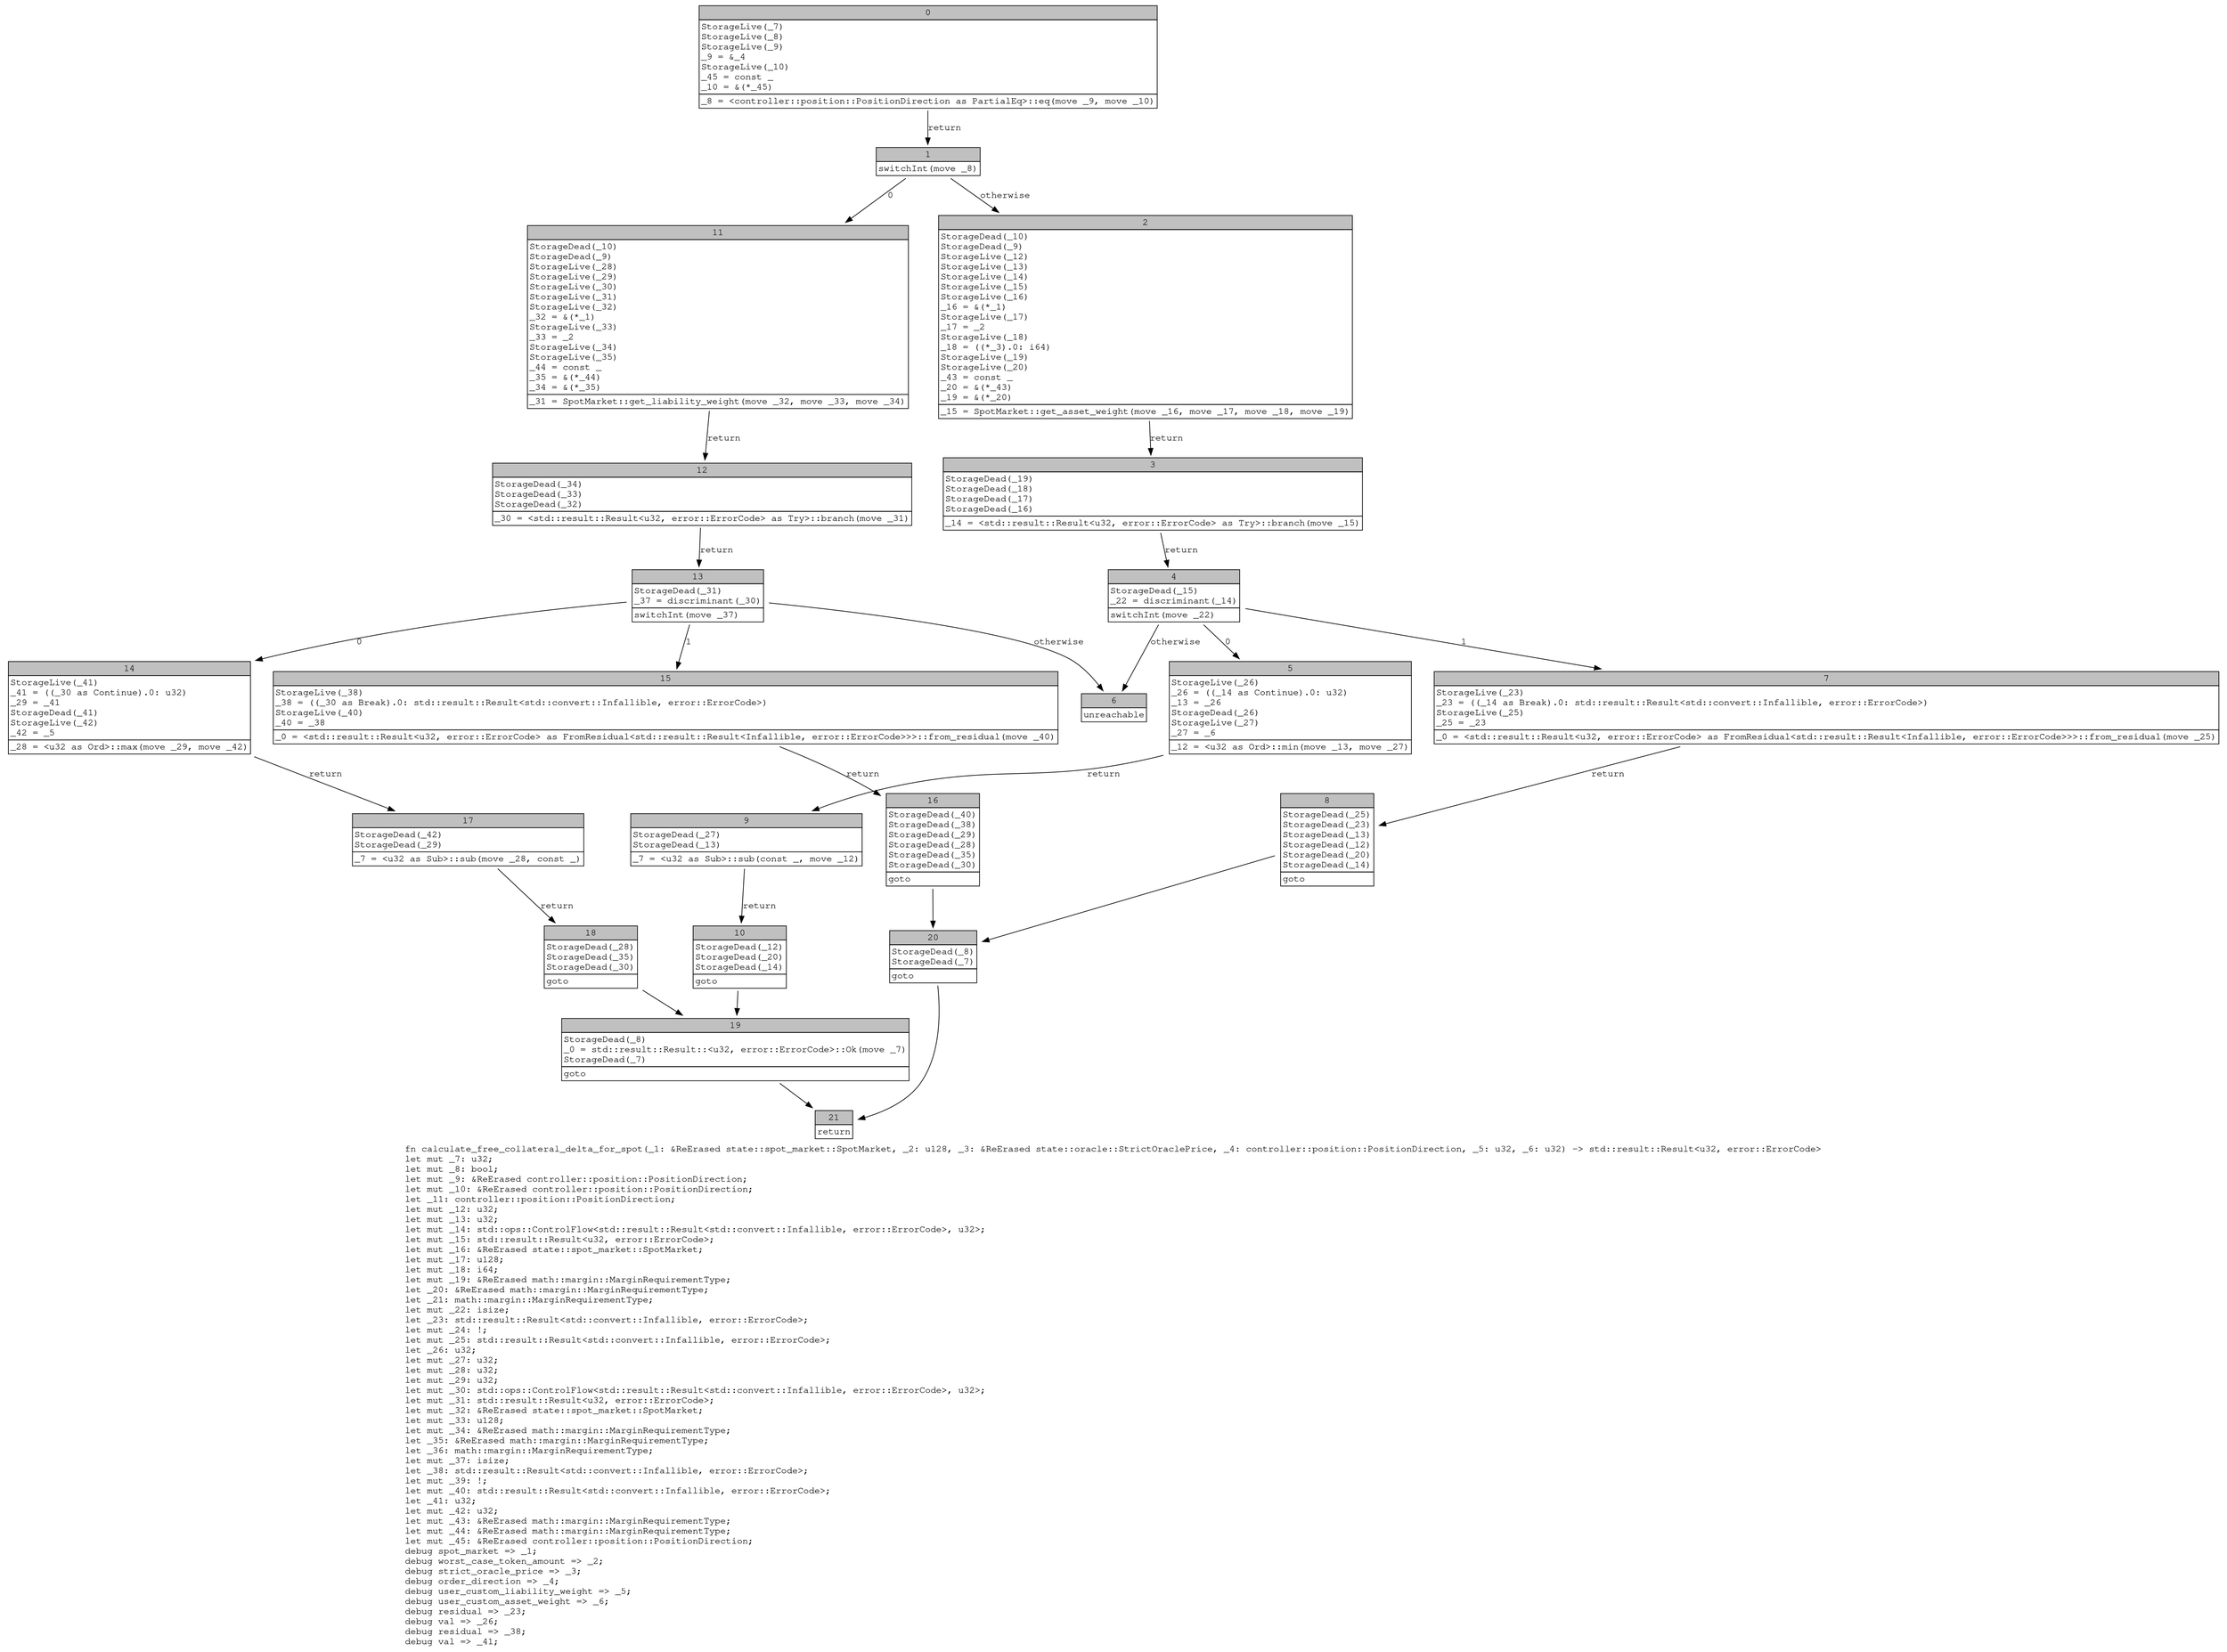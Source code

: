 digraph Mir_0_2619 {
    graph [fontname="Courier, monospace"];
    node [fontname="Courier, monospace"];
    edge [fontname="Courier, monospace"];
    label=<fn calculate_free_collateral_delta_for_spot(_1: &amp;ReErased state::spot_market::SpotMarket, _2: u128, _3: &amp;ReErased state::oracle::StrictOraclePrice, _4: controller::position::PositionDirection, _5: u32, _6: u32) -&gt; std::result::Result&lt;u32, error::ErrorCode&gt;<br align="left"/>let mut _7: u32;<br align="left"/>let mut _8: bool;<br align="left"/>let mut _9: &amp;ReErased controller::position::PositionDirection;<br align="left"/>let mut _10: &amp;ReErased controller::position::PositionDirection;<br align="left"/>let _11: controller::position::PositionDirection;<br align="left"/>let mut _12: u32;<br align="left"/>let mut _13: u32;<br align="left"/>let mut _14: std::ops::ControlFlow&lt;std::result::Result&lt;std::convert::Infallible, error::ErrorCode&gt;, u32&gt;;<br align="left"/>let mut _15: std::result::Result&lt;u32, error::ErrorCode&gt;;<br align="left"/>let mut _16: &amp;ReErased state::spot_market::SpotMarket;<br align="left"/>let mut _17: u128;<br align="left"/>let mut _18: i64;<br align="left"/>let mut _19: &amp;ReErased math::margin::MarginRequirementType;<br align="left"/>let _20: &amp;ReErased math::margin::MarginRequirementType;<br align="left"/>let _21: math::margin::MarginRequirementType;<br align="left"/>let mut _22: isize;<br align="left"/>let _23: std::result::Result&lt;std::convert::Infallible, error::ErrorCode&gt;;<br align="left"/>let mut _24: !;<br align="left"/>let mut _25: std::result::Result&lt;std::convert::Infallible, error::ErrorCode&gt;;<br align="left"/>let _26: u32;<br align="left"/>let mut _27: u32;<br align="left"/>let mut _28: u32;<br align="left"/>let mut _29: u32;<br align="left"/>let mut _30: std::ops::ControlFlow&lt;std::result::Result&lt;std::convert::Infallible, error::ErrorCode&gt;, u32&gt;;<br align="left"/>let mut _31: std::result::Result&lt;u32, error::ErrorCode&gt;;<br align="left"/>let mut _32: &amp;ReErased state::spot_market::SpotMarket;<br align="left"/>let mut _33: u128;<br align="left"/>let mut _34: &amp;ReErased math::margin::MarginRequirementType;<br align="left"/>let _35: &amp;ReErased math::margin::MarginRequirementType;<br align="left"/>let _36: math::margin::MarginRequirementType;<br align="left"/>let mut _37: isize;<br align="left"/>let _38: std::result::Result&lt;std::convert::Infallible, error::ErrorCode&gt;;<br align="left"/>let mut _39: !;<br align="left"/>let mut _40: std::result::Result&lt;std::convert::Infallible, error::ErrorCode&gt;;<br align="left"/>let _41: u32;<br align="left"/>let mut _42: u32;<br align="left"/>let mut _43: &amp;ReErased math::margin::MarginRequirementType;<br align="left"/>let mut _44: &amp;ReErased math::margin::MarginRequirementType;<br align="left"/>let mut _45: &amp;ReErased controller::position::PositionDirection;<br align="left"/>debug spot_market =&gt; _1;<br align="left"/>debug worst_case_token_amount =&gt; _2;<br align="left"/>debug strict_oracle_price =&gt; _3;<br align="left"/>debug order_direction =&gt; _4;<br align="left"/>debug user_custom_liability_weight =&gt; _5;<br align="left"/>debug user_custom_asset_weight =&gt; _6;<br align="left"/>debug residual =&gt; _23;<br align="left"/>debug val =&gt; _26;<br align="left"/>debug residual =&gt; _38;<br align="left"/>debug val =&gt; _41;<br align="left"/>>;
    bb0__0_2619 [shape="none", label=<<table border="0" cellborder="1" cellspacing="0"><tr><td bgcolor="gray" align="center" colspan="1">0</td></tr><tr><td align="left" balign="left">StorageLive(_7)<br/>StorageLive(_8)<br/>StorageLive(_9)<br/>_9 = &amp;_4<br/>StorageLive(_10)<br/>_45 = const _<br/>_10 = &amp;(*_45)<br/></td></tr><tr><td align="left">_8 = &lt;controller::position::PositionDirection as PartialEq&gt;::eq(move _9, move _10)</td></tr></table>>];
    bb1__0_2619 [shape="none", label=<<table border="0" cellborder="1" cellspacing="0"><tr><td bgcolor="gray" align="center" colspan="1">1</td></tr><tr><td align="left">switchInt(move _8)</td></tr></table>>];
    bb2__0_2619 [shape="none", label=<<table border="0" cellborder="1" cellspacing="0"><tr><td bgcolor="gray" align="center" colspan="1">2</td></tr><tr><td align="left" balign="left">StorageDead(_10)<br/>StorageDead(_9)<br/>StorageLive(_12)<br/>StorageLive(_13)<br/>StorageLive(_14)<br/>StorageLive(_15)<br/>StorageLive(_16)<br/>_16 = &amp;(*_1)<br/>StorageLive(_17)<br/>_17 = _2<br/>StorageLive(_18)<br/>_18 = ((*_3).0: i64)<br/>StorageLive(_19)<br/>StorageLive(_20)<br/>_43 = const _<br/>_20 = &amp;(*_43)<br/>_19 = &amp;(*_20)<br/></td></tr><tr><td align="left">_15 = SpotMarket::get_asset_weight(move _16, move _17, move _18, move _19)</td></tr></table>>];
    bb3__0_2619 [shape="none", label=<<table border="0" cellborder="1" cellspacing="0"><tr><td bgcolor="gray" align="center" colspan="1">3</td></tr><tr><td align="left" balign="left">StorageDead(_19)<br/>StorageDead(_18)<br/>StorageDead(_17)<br/>StorageDead(_16)<br/></td></tr><tr><td align="left">_14 = &lt;std::result::Result&lt;u32, error::ErrorCode&gt; as Try&gt;::branch(move _15)</td></tr></table>>];
    bb4__0_2619 [shape="none", label=<<table border="0" cellborder="1" cellspacing="0"><tr><td bgcolor="gray" align="center" colspan="1">4</td></tr><tr><td align="left" balign="left">StorageDead(_15)<br/>_22 = discriminant(_14)<br/></td></tr><tr><td align="left">switchInt(move _22)</td></tr></table>>];
    bb5__0_2619 [shape="none", label=<<table border="0" cellborder="1" cellspacing="0"><tr><td bgcolor="gray" align="center" colspan="1">5</td></tr><tr><td align="left" balign="left">StorageLive(_26)<br/>_26 = ((_14 as Continue).0: u32)<br/>_13 = _26<br/>StorageDead(_26)<br/>StorageLive(_27)<br/>_27 = _6<br/></td></tr><tr><td align="left">_12 = &lt;u32 as Ord&gt;::min(move _13, move _27)</td></tr></table>>];
    bb6__0_2619 [shape="none", label=<<table border="0" cellborder="1" cellspacing="0"><tr><td bgcolor="gray" align="center" colspan="1">6</td></tr><tr><td align="left">unreachable</td></tr></table>>];
    bb7__0_2619 [shape="none", label=<<table border="0" cellborder="1" cellspacing="0"><tr><td bgcolor="gray" align="center" colspan="1">7</td></tr><tr><td align="left" balign="left">StorageLive(_23)<br/>_23 = ((_14 as Break).0: std::result::Result&lt;std::convert::Infallible, error::ErrorCode&gt;)<br/>StorageLive(_25)<br/>_25 = _23<br/></td></tr><tr><td align="left">_0 = &lt;std::result::Result&lt;u32, error::ErrorCode&gt; as FromResidual&lt;std::result::Result&lt;Infallible, error::ErrorCode&gt;&gt;&gt;::from_residual(move _25)</td></tr></table>>];
    bb8__0_2619 [shape="none", label=<<table border="0" cellborder="1" cellspacing="0"><tr><td bgcolor="gray" align="center" colspan="1">8</td></tr><tr><td align="left" balign="left">StorageDead(_25)<br/>StorageDead(_23)<br/>StorageDead(_13)<br/>StorageDead(_12)<br/>StorageDead(_20)<br/>StorageDead(_14)<br/></td></tr><tr><td align="left">goto</td></tr></table>>];
    bb9__0_2619 [shape="none", label=<<table border="0" cellborder="1" cellspacing="0"><tr><td bgcolor="gray" align="center" colspan="1">9</td></tr><tr><td align="left" balign="left">StorageDead(_27)<br/>StorageDead(_13)<br/></td></tr><tr><td align="left">_7 = &lt;u32 as Sub&gt;::sub(const _, move _12)</td></tr></table>>];
    bb10__0_2619 [shape="none", label=<<table border="0" cellborder="1" cellspacing="0"><tr><td bgcolor="gray" align="center" colspan="1">10</td></tr><tr><td align="left" balign="left">StorageDead(_12)<br/>StorageDead(_20)<br/>StorageDead(_14)<br/></td></tr><tr><td align="left">goto</td></tr></table>>];
    bb11__0_2619 [shape="none", label=<<table border="0" cellborder="1" cellspacing="0"><tr><td bgcolor="gray" align="center" colspan="1">11</td></tr><tr><td align="left" balign="left">StorageDead(_10)<br/>StorageDead(_9)<br/>StorageLive(_28)<br/>StorageLive(_29)<br/>StorageLive(_30)<br/>StorageLive(_31)<br/>StorageLive(_32)<br/>_32 = &amp;(*_1)<br/>StorageLive(_33)<br/>_33 = _2<br/>StorageLive(_34)<br/>StorageLive(_35)<br/>_44 = const _<br/>_35 = &amp;(*_44)<br/>_34 = &amp;(*_35)<br/></td></tr><tr><td align="left">_31 = SpotMarket::get_liability_weight(move _32, move _33, move _34)</td></tr></table>>];
    bb12__0_2619 [shape="none", label=<<table border="0" cellborder="1" cellspacing="0"><tr><td bgcolor="gray" align="center" colspan="1">12</td></tr><tr><td align="left" balign="left">StorageDead(_34)<br/>StorageDead(_33)<br/>StorageDead(_32)<br/></td></tr><tr><td align="left">_30 = &lt;std::result::Result&lt;u32, error::ErrorCode&gt; as Try&gt;::branch(move _31)</td></tr></table>>];
    bb13__0_2619 [shape="none", label=<<table border="0" cellborder="1" cellspacing="0"><tr><td bgcolor="gray" align="center" colspan="1">13</td></tr><tr><td align="left" balign="left">StorageDead(_31)<br/>_37 = discriminant(_30)<br/></td></tr><tr><td align="left">switchInt(move _37)</td></tr></table>>];
    bb14__0_2619 [shape="none", label=<<table border="0" cellborder="1" cellspacing="0"><tr><td bgcolor="gray" align="center" colspan="1">14</td></tr><tr><td align="left" balign="left">StorageLive(_41)<br/>_41 = ((_30 as Continue).0: u32)<br/>_29 = _41<br/>StorageDead(_41)<br/>StorageLive(_42)<br/>_42 = _5<br/></td></tr><tr><td align="left">_28 = &lt;u32 as Ord&gt;::max(move _29, move _42)</td></tr></table>>];
    bb15__0_2619 [shape="none", label=<<table border="0" cellborder="1" cellspacing="0"><tr><td bgcolor="gray" align="center" colspan="1">15</td></tr><tr><td align="left" balign="left">StorageLive(_38)<br/>_38 = ((_30 as Break).0: std::result::Result&lt;std::convert::Infallible, error::ErrorCode&gt;)<br/>StorageLive(_40)<br/>_40 = _38<br/></td></tr><tr><td align="left">_0 = &lt;std::result::Result&lt;u32, error::ErrorCode&gt; as FromResidual&lt;std::result::Result&lt;Infallible, error::ErrorCode&gt;&gt;&gt;::from_residual(move _40)</td></tr></table>>];
    bb16__0_2619 [shape="none", label=<<table border="0" cellborder="1" cellspacing="0"><tr><td bgcolor="gray" align="center" colspan="1">16</td></tr><tr><td align="left" balign="left">StorageDead(_40)<br/>StorageDead(_38)<br/>StorageDead(_29)<br/>StorageDead(_28)<br/>StorageDead(_35)<br/>StorageDead(_30)<br/></td></tr><tr><td align="left">goto</td></tr></table>>];
    bb17__0_2619 [shape="none", label=<<table border="0" cellborder="1" cellspacing="0"><tr><td bgcolor="gray" align="center" colspan="1">17</td></tr><tr><td align="left" balign="left">StorageDead(_42)<br/>StorageDead(_29)<br/></td></tr><tr><td align="left">_7 = &lt;u32 as Sub&gt;::sub(move _28, const _)</td></tr></table>>];
    bb18__0_2619 [shape="none", label=<<table border="0" cellborder="1" cellspacing="0"><tr><td bgcolor="gray" align="center" colspan="1">18</td></tr><tr><td align="left" balign="left">StorageDead(_28)<br/>StorageDead(_35)<br/>StorageDead(_30)<br/></td></tr><tr><td align="left">goto</td></tr></table>>];
    bb19__0_2619 [shape="none", label=<<table border="0" cellborder="1" cellspacing="0"><tr><td bgcolor="gray" align="center" colspan="1">19</td></tr><tr><td align="left" balign="left">StorageDead(_8)<br/>_0 = std::result::Result::&lt;u32, error::ErrorCode&gt;::Ok(move _7)<br/>StorageDead(_7)<br/></td></tr><tr><td align="left">goto</td></tr></table>>];
    bb20__0_2619 [shape="none", label=<<table border="0" cellborder="1" cellspacing="0"><tr><td bgcolor="gray" align="center" colspan="1">20</td></tr><tr><td align="left" balign="left">StorageDead(_8)<br/>StorageDead(_7)<br/></td></tr><tr><td align="left">goto</td></tr></table>>];
    bb21__0_2619 [shape="none", label=<<table border="0" cellborder="1" cellspacing="0"><tr><td bgcolor="gray" align="center" colspan="1">21</td></tr><tr><td align="left">return</td></tr></table>>];
    bb0__0_2619 -> bb1__0_2619 [label="return"];
    bb1__0_2619 -> bb11__0_2619 [label="0"];
    bb1__0_2619 -> bb2__0_2619 [label="otherwise"];
    bb2__0_2619 -> bb3__0_2619 [label="return"];
    bb3__0_2619 -> bb4__0_2619 [label="return"];
    bb4__0_2619 -> bb5__0_2619 [label="0"];
    bb4__0_2619 -> bb7__0_2619 [label="1"];
    bb4__0_2619 -> bb6__0_2619 [label="otherwise"];
    bb5__0_2619 -> bb9__0_2619 [label="return"];
    bb7__0_2619 -> bb8__0_2619 [label="return"];
    bb8__0_2619 -> bb20__0_2619 [label=""];
    bb9__0_2619 -> bb10__0_2619 [label="return"];
    bb10__0_2619 -> bb19__0_2619 [label=""];
    bb11__0_2619 -> bb12__0_2619 [label="return"];
    bb12__0_2619 -> bb13__0_2619 [label="return"];
    bb13__0_2619 -> bb14__0_2619 [label="0"];
    bb13__0_2619 -> bb15__0_2619 [label="1"];
    bb13__0_2619 -> bb6__0_2619 [label="otherwise"];
    bb14__0_2619 -> bb17__0_2619 [label="return"];
    bb15__0_2619 -> bb16__0_2619 [label="return"];
    bb16__0_2619 -> bb20__0_2619 [label=""];
    bb17__0_2619 -> bb18__0_2619 [label="return"];
    bb18__0_2619 -> bb19__0_2619 [label=""];
    bb19__0_2619 -> bb21__0_2619 [label=""];
    bb20__0_2619 -> bb21__0_2619 [label=""];
}
